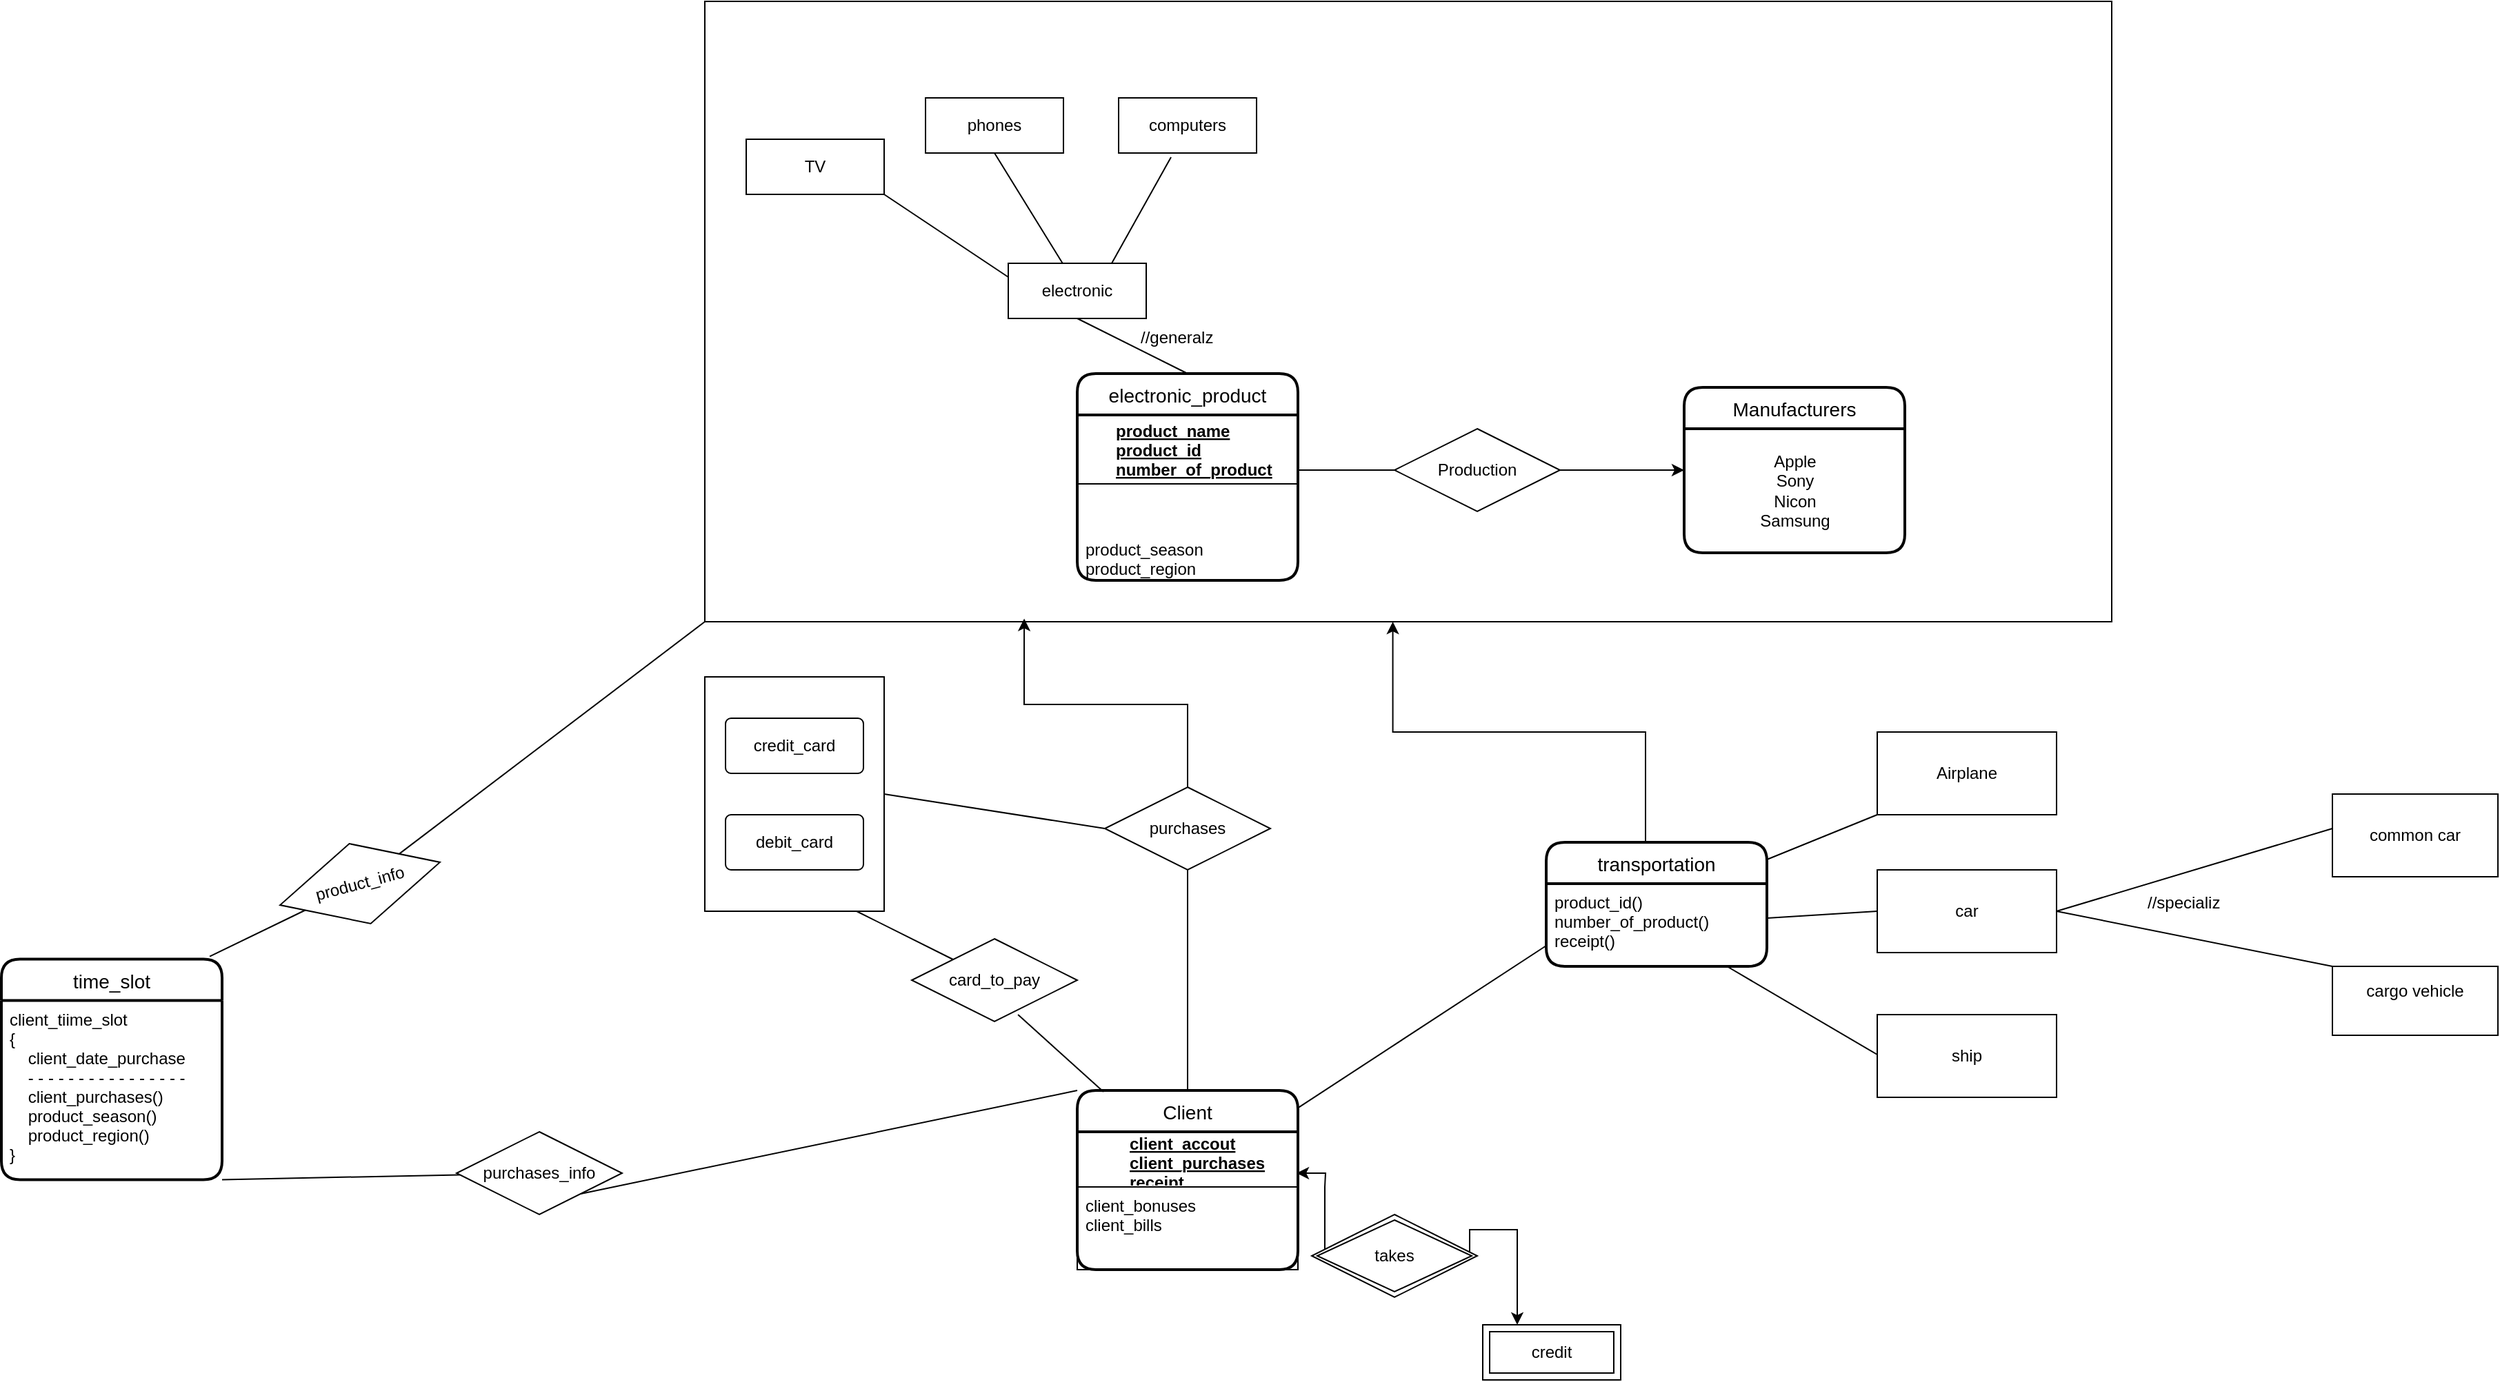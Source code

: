 <mxfile version="15.5.2" type="github">
  <diagram id="zYXyHljV0wVR7WXlkBgJ" name="Page-1">
    <mxGraphModel dx="1850" dy="2287" grid="1" gridSize="10" guides="1" tooltips="1" connect="1" arrows="1" fold="1" page="1" pageScale="1" pageWidth="827" pageHeight="1169" math="0" shadow="0">
      <root>
        <mxCell id="0" />
        <mxCell id="1" parent="0" />
        <mxCell id="6Tet3m90sOOFeV3gOgf1-128" value="" style="rounded=0;whiteSpace=wrap;html=1;strokeColor=#000000;" vertex="1" parent="1">
          <mxGeometry x="-200" y="270" width="130" height="170" as="geometry" />
        </mxCell>
        <mxCell id="6Tet3m90sOOFeV3gOgf1-71" value="" style="rounded=0;whiteSpace=wrap;html=1;strokeColor=#000000;" vertex="1" parent="1">
          <mxGeometry x="-200" y="-220" width="1020" height="450" as="geometry" />
        </mxCell>
        <mxCell id="6Tet3m90sOOFeV3gOgf1-1" value="electronic_product" style="swimlane;childLayout=stackLayout;horizontal=1;startSize=30;horizontalStack=0;rounded=1;fontSize=14;fontStyle=0;strokeWidth=2;resizeParent=0;resizeLast=1;shadow=0;dashed=0;align=center;strokeColor=#000000;" vertex="1" parent="1">
          <mxGeometry x="70" y="50" width="160" height="150" as="geometry" />
        </mxCell>
        <mxCell id="6Tet3m90sOOFeV3gOgf1-109" value="" style="shape=table;startSize=0;container=1;collapsible=1;childLayout=tableLayout;fixedRows=1;rowLines=0;fontStyle=0;align=center;resizeLast=1;strokeColor=none;fillColor=none;" vertex="1" parent="6Tet3m90sOOFeV3gOgf1-1">
          <mxGeometry y="30" width="160" height="70" as="geometry" />
        </mxCell>
        <mxCell id="6Tet3m90sOOFeV3gOgf1-110" value="" style="shape=partialRectangle;collapsible=0;dropTarget=0;pointerEvents=0;fillColor=none;top=0;left=0;bottom=1;right=0;points=[[0,0.5],[1,0.5]];portConstraint=eastwest;strokeColor=#000000;" vertex="1" parent="6Tet3m90sOOFeV3gOgf1-109">
          <mxGeometry width="160" height="50" as="geometry" />
        </mxCell>
        <mxCell id="6Tet3m90sOOFeV3gOgf1-111" value="" style="shape=partialRectangle;connectable=0;fillColor=none;top=0;left=0;bottom=0;right=0;fontStyle=1;overflow=hidden;strokeColor=#000000;" vertex="1" parent="6Tet3m90sOOFeV3gOgf1-110">
          <mxGeometry width="20" height="50" as="geometry">
            <mxRectangle width="20" height="50" as="alternateBounds" />
          </mxGeometry>
        </mxCell>
        <mxCell id="6Tet3m90sOOFeV3gOgf1-112" value="product_name&#xa;product_id&#xa;number_of_product" style="shape=partialRectangle;connectable=0;fillColor=none;top=0;left=0;bottom=0;right=0;align=left;spacingLeft=6;fontStyle=5;overflow=hidden;strokeColor=#000000;" vertex="1" parent="6Tet3m90sOOFeV3gOgf1-110">
          <mxGeometry x="20" width="140" height="50" as="geometry">
            <mxRectangle width="140" height="50" as="alternateBounds" />
          </mxGeometry>
        </mxCell>
        <mxCell id="6Tet3m90sOOFeV3gOgf1-2" value="&#xa;product_season&#xa;product_region&#xa;&#xa;" style="align=left;strokeColor=none;fillColor=none;spacingLeft=4;fontSize=12;verticalAlign=top;resizable=0;rotatable=0;part=1;" vertex="1" parent="6Tet3m90sOOFeV3gOgf1-1">
          <mxGeometry y="100" width="160" height="50" as="geometry" />
        </mxCell>
        <mxCell id="6Tet3m90sOOFeV3gOgf1-3" value="Manufacturers" style="swimlane;childLayout=stackLayout;horizontal=1;startSize=30;horizontalStack=0;rounded=1;fontSize=14;fontStyle=0;strokeWidth=2;resizeParent=0;resizeLast=1;shadow=0;dashed=0;align=center;" vertex="1" parent="1">
          <mxGeometry x="510" y="60" width="160" height="120" as="geometry" />
        </mxCell>
        <mxCell id="6Tet3m90sOOFeV3gOgf1-5" value="Apple&lt;br&gt;Sony&lt;br&gt;Nicon&lt;br&gt;Samsung&lt;br&gt;" style="text;html=1;align=center;verticalAlign=middle;resizable=0;points=[];autosize=1;strokeColor=none;fillColor=none;" vertex="1" parent="6Tet3m90sOOFeV3gOgf1-3">
          <mxGeometry y="30" width="160" height="90" as="geometry" />
        </mxCell>
        <mxCell id="6Tet3m90sOOFeV3gOgf1-11" value="Client" style="swimlane;childLayout=stackLayout;horizontal=1;startSize=30;horizontalStack=0;rounded=1;fontSize=14;fontStyle=0;strokeWidth=2;resizeParent=0;resizeLast=1;shadow=0;dashed=0;align=center;" vertex="1" parent="1">
          <mxGeometry x="70" y="570" width="160" height="130" as="geometry" />
        </mxCell>
        <mxCell id="6Tet3m90sOOFeV3gOgf1-19" value="" style="shape=table;startSize=0;container=1;collapsible=1;childLayout=tableLayout;fixedRows=1;rowLines=0;fontStyle=0;align=center;resizeLast=1;strokeColor=none;fillColor=none;" vertex="1" parent="6Tet3m90sOOFeV3gOgf1-11">
          <mxGeometry y="30" width="160" height="40" as="geometry" />
        </mxCell>
        <mxCell id="6Tet3m90sOOFeV3gOgf1-20" value="" style="shape=partialRectangle;collapsible=0;dropTarget=0;pointerEvents=0;fillColor=none;top=0;left=0;bottom=1;right=0;points=[[0,0.5],[1,0.5]];portConstraint=eastwest;strokeColor=#000000;" vertex="1" parent="6Tet3m90sOOFeV3gOgf1-19">
          <mxGeometry width="160" height="40" as="geometry" />
        </mxCell>
        <mxCell id="6Tet3m90sOOFeV3gOgf1-21" value="" style="shape=partialRectangle;connectable=0;fillColor=none;top=0;left=0;bottom=0;right=0;fontStyle=1;overflow=hidden;strokeColor=#000000;" vertex="1" parent="6Tet3m90sOOFeV3gOgf1-20">
          <mxGeometry width="30" height="40" as="geometry">
            <mxRectangle width="30" height="40" as="alternateBounds" />
          </mxGeometry>
        </mxCell>
        <mxCell id="6Tet3m90sOOFeV3gOgf1-22" value="client_accout&#xa;client_purchases&#xa;receipt" style="shape=partialRectangle;connectable=0;fillColor=none;top=0;left=0;bottom=0;right=0;align=left;spacingLeft=6;fontStyle=5;overflow=hidden;strokeColor=#000000;" vertex="1" parent="6Tet3m90sOOFeV3gOgf1-20">
          <mxGeometry x="30" width="130" height="40" as="geometry">
            <mxRectangle width="130" height="40" as="alternateBounds" />
          </mxGeometry>
        </mxCell>
        <mxCell id="6Tet3m90sOOFeV3gOgf1-12" value="client_bonuses&#xa;client_bills&#xa;&#xa;" style="align=left;strokeColor=#000000;fillColor=none;spacingLeft=4;fontSize=12;verticalAlign=top;resizable=0;rotatable=0;part=1;fontStyle=0" vertex="1" parent="6Tet3m90sOOFeV3gOgf1-11">
          <mxGeometry y="70" width="160" height="60" as="geometry" />
        </mxCell>
        <mxCell id="6Tet3m90sOOFeV3gOgf1-72" style="edgeStyle=orthogonalEdgeStyle;rounded=0;orthogonalLoop=1;jettySize=auto;html=1;entryX=0.227;entryY=0.995;entryDx=0;entryDy=0;entryPerimeter=0;" edge="1" parent="1" source="6Tet3m90sOOFeV3gOgf1-36" target="6Tet3m90sOOFeV3gOgf1-71">
          <mxGeometry relative="1" as="geometry" />
        </mxCell>
        <mxCell id="6Tet3m90sOOFeV3gOgf1-36" value="purchases" style="shape=rhombus;perimeter=rhombusPerimeter;whiteSpace=wrap;html=1;align=center;strokeColor=#000000;" vertex="1" parent="1">
          <mxGeometry x="90" y="350" width="120" height="60" as="geometry" />
        </mxCell>
        <mxCell id="6Tet3m90sOOFeV3gOgf1-37" value="" style="edgeStyle=orthogonalEdgeStyle;rounded=0;orthogonalLoop=1;jettySize=auto;html=1;exitX=0.5;exitY=0;exitDx=0;exitDy=0;entryX=0.5;entryY=1;entryDx=0;entryDy=0;endArrow=none;" edge="1" parent="1" source="6Tet3m90sOOFeV3gOgf1-11" target="6Tet3m90sOOFeV3gOgf1-36">
          <mxGeometry relative="1" as="geometry">
            <mxPoint x="215" y="340" as="sourcePoint" />
            <mxPoint x="75" y="180" as="targetPoint" />
          </mxGeometry>
        </mxCell>
        <mxCell id="6Tet3m90sOOFeV3gOgf1-61" style="edgeStyle=orthogonalEdgeStyle;rounded=0;orthogonalLoop=1;jettySize=auto;html=1;exitX=1;exitY=0.5;exitDx=0;exitDy=0;entryX=0;entryY=0.5;entryDx=0;entryDy=0;" edge="1" parent="1" source="6Tet3m90sOOFeV3gOgf1-7" target="6Tet3m90sOOFeV3gOgf1-3">
          <mxGeometry relative="1" as="geometry" />
        </mxCell>
        <mxCell id="6Tet3m90sOOFeV3gOgf1-7" value="Production" style="shape=rhombus;perimeter=rhombusPerimeter;whiteSpace=wrap;html=1;align=center;" vertex="1" parent="1">
          <mxGeometry x="300" y="90" width="120" height="60" as="geometry" />
        </mxCell>
        <mxCell id="6Tet3m90sOOFeV3gOgf1-45" style="edgeStyle=orthogonalEdgeStyle;rounded=0;orthogonalLoop=1;jettySize=auto;html=1;entryX=0.25;entryY=0;entryDx=0;entryDy=0;exitX=0.954;exitY=0.517;exitDx=0;exitDy=0;exitPerimeter=0;" edge="1" parent="1" source="6Tet3m90sOOFeV3gOgf1-48" target="6Tet3m90sOOFeV3gOgf1-49">
          <mxGeometry relative="1" as="geometry">
            <mxPoint x="413.94" y="629.97" as="sourcePoint" />
            <mxPoint x="480" y="629.97" as="targetPoint" />
            <Array as="points">
              <mxPoint x="389" y="671" />
            </Array>
          </mxGeometry>
        </mxCell>
        <mxCell id="6Tet3m90sOOFeV3gOgf1-46" style="edgeStyle=orthogonalEdgeStyle;rounded=0;orthogonalLoop=1;jettySize=auto;html=1;entryX=0.994;entryY=0.75;entryDx=0;entryDy=0;entryPerimeter=0;exitX=0.079;exitY=0.5;exitDx=0;exitDy=0;exitPerimeter=0;" edge="1" parent="1" source="6Tet3m90sOOFeV3gOgf1-48" target="6Tet3m90sOOFeV3gOgf1-20">
          <mxGeometry relative="1" as="geometry">
            <mxPoint x="294" y="630" as="sourcePoint" />
          </mxGeometry>
        </mxCell>
        <mxCell id="6Tet3m90sOOFeV3gOgf1-48" value="takes" style="shape=rhombus;double=1;perimeter=rhombusPerimeter;whiteSpace=wrap;html=1;align=center;strokeColor=#000000;" vertex="1" parent="1">
          <mxGeometry x="240" y="660" width="120" height="60" as="geometry" />
        </mxCell>
        <mxCell id="6Tet3m90sOOFeV3gOgf1-49" value="credit" style="shape=ext;margin=3;double=1;whiteSpace=wrap;html=1;align=center;strokeColor=#000000;" vertex="1" parent="1">
          <mxGeometry x="364" y="740" width="100" height="40" as="geometry" />
        </mxCell>
        <mxCell id="6Tet3m90sOOFeV3gOgf1-58" style="edgeStyle=orthogonalEdgeStyle;rounded=0;orthogonalLoop=1;jettySize=auto;html=1;entryX=0.489;entryY=1;entryDx=0;entryDy=0;entryPerimeter=0;exitX=0.45;exitY=0.008;exitDx=0;exitDy=0;exitPerimeter=0;" edge="1" parent="1" source="6Tet3m90sOOFeV3gOgf1-133" target="6Tet3m90sOOFeV3gOgf1-71">
          <mxGeometry relative="1" as="geometry">
            <mxPoint x="485" y="390" as="sourcePoint" />
            <mxPoint x="350" y="280" as="targetPoint" />
          </mxGeometry>
        </mxCell>
        <mxCell id="6Tet3m90sOOFeV3gOgf1-54" value="" style="endArrow=none;html=1;rounded=0;entryX=0;entryY=0.75;entryDx=0;entryDy=0;" edge="1" parent="1" source="6Tet3m90sOOFeV3gOgf1-11" target="6Tet3m90sOOFeV3gOgf1-134">
          <mxGeometry relative="1" as="geometry">
            <mxPoint x="210" y="510" as="sourcePoint" />
            <mxPoint x="400" y="480" as="targetPoint" />
            <Array as="points" />
          </mxGeometry>
        </mxCell>
        <mxCell id="6Tet3m90sOOFeV3gOgf1-59" value="time_slot" style="swimlane;childLayout=stackLayout;horizontal=1;startSize=30;horizontalStack=0;rounded=1;fontSize=14;fontStyle=0;strokeWidth=2;resizeParent=0;resizeLast=1;shadow=0;dashed=0;align=center;" vertex="1" parent="1">
          <mxGeometry x="-710" y="474.75" width="160" height="160" as="geometry" />
        </mxCell>
        <mxCell id="6Tet3m90sOOFeV3gOgf1-60" value="client_tiime_slot&#xa;{&#xa;    client_date_purchase    &#xa;    - - - - - - - - - - - - - - - -&#xa;    client_purchases()&#xa;    product_season()&#xa;    product_region()&#xa;}" style="align=left;strokeColor=none;fillColor=none;spacingLeft=4;fontSize=12;verticalAlign=top;resizable=0;rotatable=0;part=1;" vertex="1" parent="6Tet3m90sOOFeV3gOgf1-59">
          <mxGeometry y="30" width="160" height="130" as="geometry" />
        </mxCell>
        <mxCell id="6Tet3m90sOOFeV3gOgf1-62" value="" style="line;strokeWidth=1;rotatable=0;dashed=0;labelPosition=right;align=left;verticalAlign=middle;spacingTop=0;spacingLeft=6;points=[];portConstraint=eastwest;" vertex="1" parent="1">
          <mxGeometry x="230" y="115" width="70" height="10" as="geometry" />
        </mxCell>
        <mxCell id="6Tet3m90sOOFeV3gOgf1-70" value="" style="endArrow=none;html=1;rounded=0;exitX=1;exitY=1;exitDx=0;exitDy=0;entryX=0;entryY=0;entryDx=0;entryDy=0;startArrow=none;" edge="1" parent="1" source="6Tet3m90sOOFeV3gOgf1-75" target="6Tet3m90sOOFeV3gOgf1-11">
          <mxGeometry relative="1" as="geometry">
            <mxPoint x="-160" y="480" as="sourcePoint" />
            <mxPoint x="80" y="580" as="targetPoint" />
          </mxGeometry>
        </mxCell>
        <mxCell id="6Tet3m90sOOFeV3gOgf1-74" value="" style="endArrow=none;html=1;rounded=0;entryX=0;entryY=1;entryDx=0;entryDy=0;startArrow=none;" edge="1" parent="1" source="6Tet3m90sOOFeV3gOgf1-77" target="6Tet3m90sOOFeV3gOgf1-71">
          <mxGeometry width="50" height="50" relative="1" as="geometry">
            <mxPoint x="-10" y="310" as="sourcePoint" />
            <mxPoint x="40" y="260" as="targetPoint" />
            <Array as="points" />
          </mxGeometry>
        </mxCell>
        <mxCell id="6Tet3m90sOOFeV3gOgf1-75" value="purchases_info" style="shape=rhombus;perimeter=rhombusPerimeter;whiteSpace=wrap;html=1;align=center;strokeColor=#000000;rotation=0;" vertex="1" parent="1">
          <mxGeometry x="-380" y="600" width="120" height="60" as="geometry" />
        </mxCell>
        <mxCell id="6Tet3m90sOOFeV3gOgf1-76" value="" style="endArrow=none;html=1;rounded=0;exitX=1;exitY=1;exitDx=0;exitDy=0;" edge="1" parent="1" source="6Tet3m90sOOFeV3gOgf1-60" target="6Tet3m90sOOFeV3gOgf1-75">
          <mxGeometry relative="1" as="geometry">
            <mxPoint x="-550" y="634.75" as="sourcePoint" />
            <mxPoint x="-460" y="644.75" as="targetPoint" />
          </mxGeometry>
        </mxCell>
        <mxCell id="6Tet3m90sOOFeV3gOgf1-77" value="product_info" style="shape=rhombus;perimeter=rhombusPerimeter;whiteSpace=wrap;html=1;align=center;strokeColor=#000000;rotation=-15;" vertex="1" parent="1">
          <mxGeometry x="-510" y="390" width="120" height="60" as="geometry" />
        </mxCell>
        <mxCell id="6Tet3m90sOOFeV3gOgf1-78" value="" style="endArrow=none;html=1;rounded=0;exitX=0.944;exitY=-0.012;exitDx=0;exitDy=0;exitPerimeter=0;" edge="1" parent="1" source="6Tet3m90sOOFeV3gOgf1-59" target="6Tet3m90sOOFeV3gOgf1-77">
          <mxGeometry width="50" height="50" relative="1" as="geometry">
            <mxPoint x="-558.96" y="472.83" as="sourcePoint" />
            <mxPoint x="-505.095" y="442.003" as="targetPoint" />
            <Array as="points" />
          </mxGeometry>
        </mxCell>
        <mxCell id="6Tet3m90sOOFeV3gOgf1-79" value="Airplane" style="whiteSpace=wrap;html=1;align=center;strokeColor=#000000;" vertex="1" parent="1">
          <mxGeometry x="650" y="310" width="130" height="60" as="geometry" />
        </mxCell>
        <mxCell id="6Tet3m90sOOFeV3gOgf1-81" value="" style="endArrow=none;html=1;rounded=0;" edge="1" parent="1" source="6Tet3m90sOOFeV3gOgf1-133">
          <mxGeometry width="50" height="50" relative="1" as="geometry">
            <mxPoint x="570" y="390" as="sourcePoint" />
            <mxPoint x="650" y="370" as="targetPoint" />
          </mxGeometry>
        </mxCell>
        <mxCell id="6Tet3m90sOOFeV3gOgf1-82" value="car" style="whiteSpace=wrap;html=1;align=center;strokeColor=#000000;" vertex="1" parent="1">
          <mxGeometry x="650" y="410" width="130" height="60" as="geometry" />
        </mxCell>
        <mxCell id="6Tet3m90sOOFeV3gOgf1-83" value="ship" style="whiteSpace=wrap;html=1;align=center;strokeColor=#000000;" vertex="1" parent="1">
          <mxGeometry x="650" y="515" width="130" height="60" as="geometry" />
        </mxCell>
        <mxCell id="6Tet3m90sOOFeV3gOgf1-85" value="common car" style="rounded=0;whiteSpace=wrap;html=1;strokeColor=#000000;" vertex="1" parent="1">
          <mxGeometry x="980" y="355" width="120" height="60" as="geometry" />
        </mxCell>
        <mxCell id="6Tet3m90sOOFeV3gOgf1-87" value="&lt;div&gt;cargo vehicle&lt;/div&gt;&lt;div&gt;&lt;br&gt;&lt;/div&gt;" style="rounded=0;whiteSpace=wrap;html=1;strokeColor=#000000;" vertex="1" parent="1">
          <mxGeometry x="980" y="480" width="120" height="50" as="geometry" />
        </mxCell>
        <mxCell id="6Tet3m90sOOFeV3gOgf1-88" value="" style="endArrow=none;html=1;rounded=0;exitX=1;exitY=0.5;exitDx=0;exitDy=0;" edge="1" parent="1" source="6Tet3m90sOOFeV3gOgf1-82">
          <mxGeometry width="50" height="50" relative="1" as="geometry">
            <mxPoint x="930" y="430" as="sourcePoint" />
            <mxPoint x="980" y="380" as="targetPoint" />
          </mxGeometry>
        </mxCell>
        <mxCell id="6Tet3m90sOOFeV3gOgf1-89" value="" style="endArrow=none;html=1;rounded=0;exitX=1;exitY=0.5;exitDx=0;exitDy=0;" edge="1" parent="1" source="6Tet3m90sOOFeV3gOgf1-82">
          <mxGeometry width="50" height="50" relative="1" as="geometry">
            <mxPoint x="780" y="540" as="sourcePoint" />
            <mxPoint x="980" y="480" as="targetPoint" />
          </mxGeometry>
        </mxCell>
        <mxCell id="6Tet3m90sOOFeV3gOgf1-91" value="" style="endArrow=none;html=1;rounded=0;entryX=0;entryY=0.5;entryDx=0;entryDy=0;" edge="1" parent="1" source="6Tet3m90sOOFeV3gOgf1-134" target="6Tet3m90sOOFeV3gOgf1-82">
          <mxGeometry width="50" height="50" relative="1" as="geometry">
            <mxPoint x="574.08" y="426" as="sourcePoint" />
            <mxPoint x="660" y="380" as="targetPoint" />
          </mxGeometry>
        </mxCell>
        <mxCell id="6Tet3m90sOOFeV3gOgf1-92" value="" style="endArrow=none;html=1;rounded=0;entryX=0;entryY=0.5;entryDx=0;entryDy=0;" edge="1" parent="1" source="6Tet3m90sOOFeV3gOgf1-134">
          <mxGeometry width="50" height="50" relative="1" as="geometry">
            <mxPoint x="570" y="480" as="sourcePoint" />
            <mxPoint x="650" y="544" as="targetPoint" />
          </mxGeometry>
        </mxCell>
        <mxCell id="6Tet3m90sOOFeV3gOgf1-114" value="" style="endArrow=none;html=1;rounded=0;exitX=0.5;exitY=0;exitDx=0;exitDy=0;entryX=0.5;entryY=1;entryDx=0;entryDy=0;" edge="1" parent="1" source="6Tet3m90sOOFeV3gOgf1-1" target="6Tet3m90sOOFeV3gOgf1-117">
          <mxGeometry width="50" height="50" relative="1" as="geometry">
            <mxPoint x="100" y="60" as="sourcePoint" />
            <mxPoint x="70" y="20" as="targetPoint" />
          </mxGeometry>
        </mxCell>
        <mxCell id="6Tet3m90sOOFeV3gOgf1-115" value="" style="endArrow=none;html=1;rounded=0;exitX=0.4;exitY=0.025;exitDx=0;exitDy=0;entryX=0.5;entryY=1;entryDx=0;entryDy=0;exitPerimeter=0;" edge="1" parent="1" source="6Tet3m90sOOFeV3gOgf1-117" target="6Tet3m90sOOFeV3gOgf1-116">
          <mxGeometry width="50" height="50" relative="1" as="geometry">
            <mxPoint x="70" y="-40" as="sourcePoint" />
            <mxPoint x="149.5" y="-100" as="targetPoint" />
            <Array as="points" />
          </mxGeometry>
        </mxCell>
        <mxCell id="6Tet3m90sOOFeV3gOgf1-116" value="phones" style="whiteSpace=wrap;html=1;align=center;strokeColor=#000000;" vertex="1" parent="1">
          <mxGeometry x="-40" y="-150" width="100" height="40" as="geometry" />
        </mxCell>
        <mxCell id="6Tet3m90sOOFeV3gOgf1-117" value="electronic" style="whiteSpace=wrap;html=1;align=center;strokeColor=#000000;" vertex="1" parent="1">
          <mxGeometry x="20" y="-30" width="100" height="40" as="geometry" />
        </mxCell>
        <mxCell id="6Tet3m90sOOFeV3gOgf1-118" value="computers" style="whiteSpace=wrap;html=1;align=center;strokeColor=#000000;" vertex="1" parent="1">
          <mxGeometry x="100" y="-150" width="100" height="40" as="geometry" />
        </mxCell>
        <mxCell id="6Tet3m90sOOFeV3gOgf1-119" value="TV" style="whiteSpace=wrap;html=1;align=center;strokeColor=#000000;" vertex="1" parent="1">
          <mxGeometry x="-170" y="-120" width="100" height="40" as="geometry" />
        </mxCell>
        <mxCell id="6Tet3m90sOOFeV3gOgf1-120" value="" style="endArrow=none;html=1;rounded=0;exitX=0.75;exitY=0;exitDx=0;exitDy=0;entryX=0.38;entryY=1.075;entryDx=0;entryDy=0;entryPerimeter=0;" edge="1" parent="1" source="6Tet3m90sOOFeV3gOgf1-117" target="6Tet3m90sOOFeV3gOgf1-118">
          <mxGeometry width="50" height="50" relative="1" as="geometry">
            <mxPoint x="70" y="-19" as="sourcePoint" />
            <mxPoint x="20" y="-100" as="targetPoint" />
            <Array as="points" />
          </mxGeometry>
        </mxCell>
        <mxCell id="6Tet3m90sOOFeV3gOgf1-121" value="" style="endArrow=none;html=1;rounded=0;exitX=0;exitY=0.25;exitDx=0;exitDy=0;entryX=1;entryY=1;entryDx=0;entryDy=0;" edge="1" parent="1" source="6Tet3m90sOOFeV3gOgf1-117" target="6Tet3m90sOOFeV3gOgf1-119">
          <mxGeometry width="50" height="50" relative="1" as="geometry">
            <mxPoint x="70" y="-19" as="sourcePoint" />
            <mxPoint x="20" y="-100" as="targetPoint" />
            <Array as="points" />
          </mxGeometry>
        </mxCell>
        <mxCell id="6Tet3m90sOOFeV3gOgf1-122" value="//generalz" style="text;strokeColor=none;fillColor=none;spacingLeft=4;spacingRight=4;overflow=hidden;rotatable=0;points=[[0,0.5],[1,0.5]];portConstraint=eastwest;fontSize=12;" vertex="1" parent="1">
          <mxGeometry x="110" y="10" width="90" height="30" as="geometry" />
        </mxCell>
        <mxCell id="6Tet3m90sOOFeV3gOgf1-123" value="//specializ" style="text;strokeColor=none;fillColor=none;spacingLeft=4;spacingRight=4;overflow=hidden;rotatable=0;points=[[0,0.5],[1,0.5]];portConstraint=eastwest;fontSize=12;" vertex="1" parent="1">
          <mxGeometry x="840" y="420" width="90" height="30" as="geometry" />
        </mxCell>
        <mxCell id="6Tet3m90sOOFeV3gOgf1-124" value="credit_card" style="rounded=1;arcSize=10;whiteSpace=wrap;html=1;align=center;strokeColor=#000000;" vertex="1" parent="1">
          <mxGeometry x="-185" y="300" width="100" height="40" as="geometry" />
        </mxCell>
        <mxCell id="6Tet3m90sOOFeV3gOgf1-126" value="debit_card" style="rounded=1;arcSize=10;whiteSpace=wrap;html=1;align=center;strokeColor=#000000;" vertex="1" parent="1">
          <mxGeometry x="-185" y="370" width="100" height="40" as="geometry" />
        </mxCell>
        <mxCell id="6Tet3m90sOOFeV3gOgf1-129" value="" style="endArrow=none;html=1;rounded=0;entryX=0;entryY=0.5;entryDx=0;entryDy=0;exitX=1;exitY=0.5;exitDx=0;exitDy=0;" edge="1" parent="1" source="6Tet3m90sOOFeV3gOgf1-128" target="6Tet3m90sOOFeV3gOgf1-36">
          <mxGeometry width="50" height="50" relative="1" as="geometry">
            <mxPoint x="20" y="430" as="sourcePoint" />
            <mxPoint x="70" y="380" as="targetPoint" />
          </mxGeometry>
        </mxCell>
        <mxCell id="6Tet3m90sOOFeV3gOgf1-130" value="" style="endArrow=none;html=1;rounded=0;exitX=0.119;exitY=0.008;exitDx=0;exitDy=0;exitPerimeter=0;entryX=0.642;entryY=0.917;entryDx=0;entryDy=0;entryPerimeter=0;" edge="1" parent="1" source="6Tet3m90sOOFeV3gOgf1-11" target="6Tet3m90sOOFeV3gOgf1-131">
          <mxGeometry width="50" height="50" relative="1" as="geometry">
            <mxPoint x="50" y="550" as="sourcePoint" />
            <mxPoint x="30" y="510" as="targetPoint" />
          </mxGeometry>
        </mxCell>
        <mxCell id="6Tet3m90sOOFeV3gOgf1-131" value="card_to_pay" style="shape=rhombus;perimeter=rhombusPerimeter;whiteSpace=wrap;html=1;align=center;strokeColor=#000000;" vertex="1" parent="1">
          <mxGeometry x="-50" y="460" width="120" height="60" as="geometry" />
        </mxCell>
        <mxCell id="6Tet3m90sOOFeV3gOgf1-132" value="" style="endArrow=none;html=1;rounded=0;entryX=0.642;entryY=0.917;entryDx=0;entryDy=0;entryPerimeter=0;" edge="1" parent="1" source="6Tet3m90sOOFeV3gOgf1-131">
          <mxGeometry width="50" height="50" relative="1" as="geometry">
            <mxPoint x="-28.0" y="496.02" as="sourcePoint" />
            <mxPoint x="-90.0" y="440" as="targetPoint" />
          </mxGeometry>
        </mxCell>
        <mxCell id="6Tet3m90sOOFeV3gOgf1-133" value="transportation" style="swimlane;childLayout=stackLayout;horizontal=1;startSize=30;horizontalStack=0;rounded=1;fontSize=14;fontStyle=0;strokeWidth=2;resizeParent=0;resizeLast=1;shadow=0;dashed=0;align=center;" vertex="1" parent="1">
          <mxGeometry x="410" y="390" width="160" height="90" as="geometry" />
        </mxCell>
        <mxCell id="6Tet3m90sOOFeV3gOgf1-134" value="product_id()&#xa;number_of_product()&#xa;receipt()&#xa;&#xa;" style="align=left;strokeColor=none;fillColor=none;spacingLeft=4;fontSize=12;verticalAlign=top;resizable=0;rotatable=0;part=1;" vertex="1" parent="6Tet3m90sOOFeV3gOgf1-133">
          <mxGeometry y="30" width="160" height="60" as="geometry" />
        </mxCell>
      </root>
    </mxGraphModel>
  </diagram>
</mxfile>
